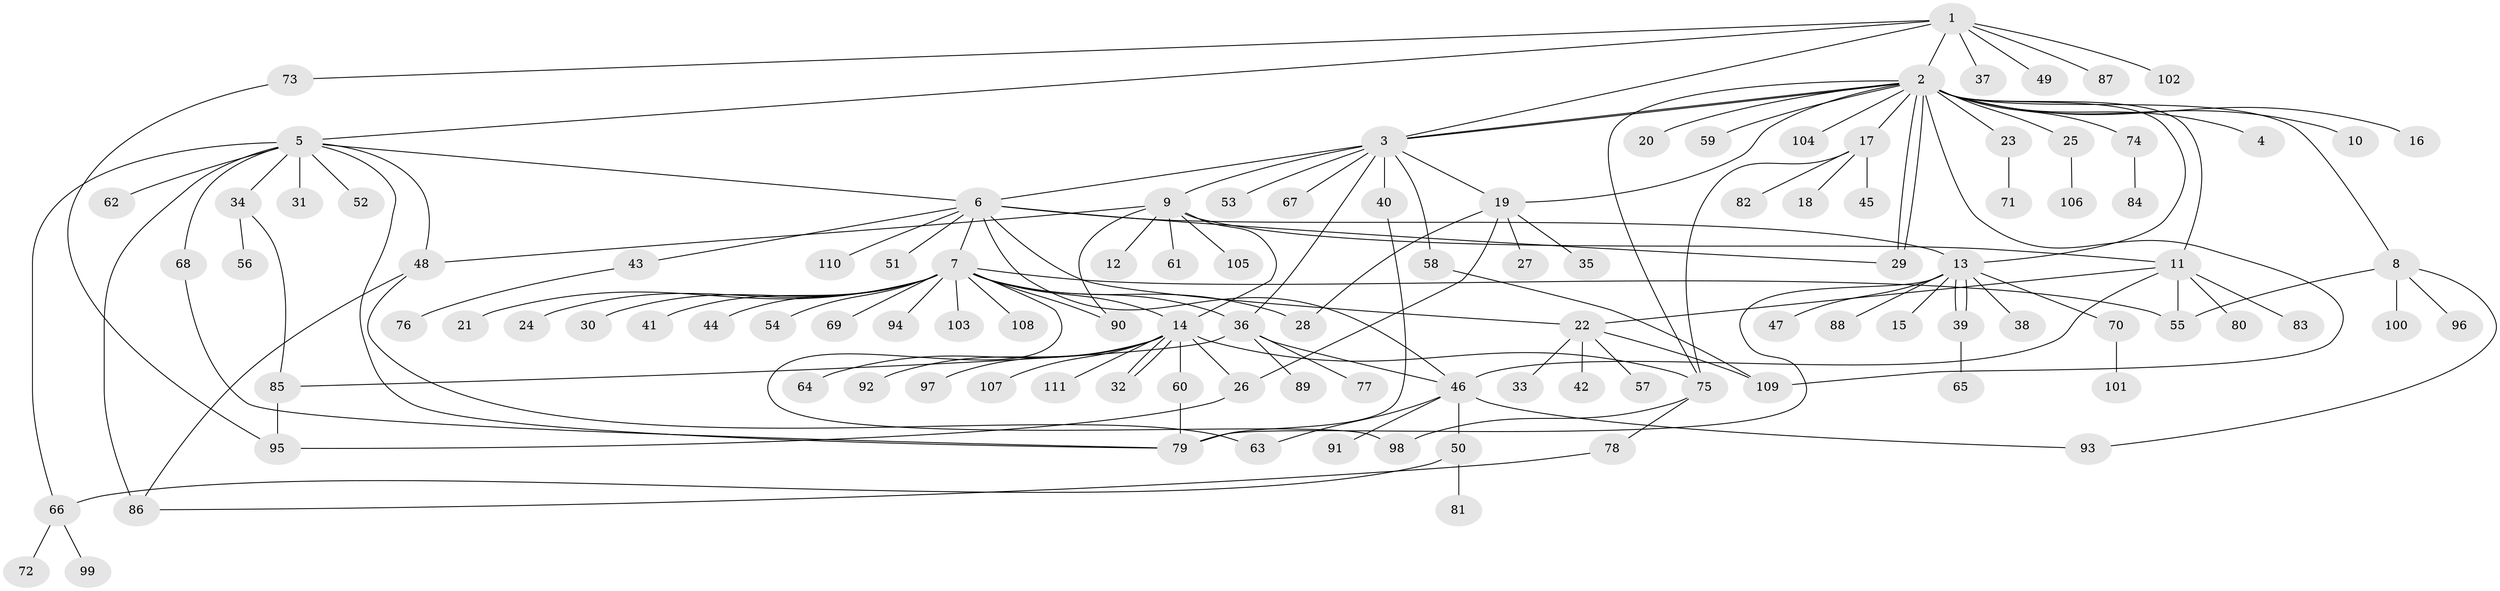 // coarse degree distribution, {1: 0.5357142857142857, 17: 0.017857142857142856, 2: 0.05357142857142857, 5: 0.07142857142857142, 15: 0.017857142857142856, 3: 0.07142857142857142, 4: 0.10714285714285714, 8: 0.03571428571428571, 6: 0.05357142857142857, 7: 0.017857142857142856, 9: 0.017857142857142856}
// Generated by graph-tools (version 1.1) at 2025/36/03/04/25 23:36:40]
// undirected, 111 vertices, 148 edges
graph export_dot {
  node [color=gray90,style=filled];
  1;
  2;
  3;
  4;
  5;
  6;
  7;
  8;
  9;
  10;
  11;
  12;
  13;
  14;
  15;
  16;
  17;
  18;
  19;
  20;
  21;
  22;
  23;
  24;
  25;
  26;
  27;
  28;
  29;
  30;
  31;
  32;
  33;
  34;
  35;
  36;
  37;
  38;
  39;
  40;
  41;
  42;
  43;
  44;
  45;
  46;
  47;
  48;
  49;
  50;
  51;
  52;
  53;
  54;
  55;
  56;
  57;
  58;
  59;
  60;
  61;
  62;
  63;
  64;
  65;
  66;
  67;
  68;
  69;
  70;
  71;
  72;
  73;
  74;
  75;
  76;
  77;
  78;
  79;
  80;
  81;
  82;
  83;
  84;
  85;
  86;
  87;
  88;
  89;
  90;
  91;
  92;
  93;
  94;
  95;
  96;
  97;
  98;
  99;
  100;
  101;
  102;
  103;
  104;
  105;
  106;
  107;
  108;
  109;
  110;
  111;
  1 -- 2;
  1 -- 3;
  1 -- 5;
  1 -- 37;
  1 -- 49;
  1 -- 73;
  1 -- 87;
  1 -- 102;
  2 -- 3;
  2 -- 3;
  2 -- 4;
  2 -- 8;
  2 -- 10;
  2 -- 11;
  2 -- 13;
  2 -- 16;
  2 -- 17;
  2 -- 19;
  2 -- 20;
  2 -- 23;
  2 -- 25;
  2 -- 29;
  2 -- 29;
  2 -- 59;
  2 -- 74;
  2 -- 75;
  2 -- 104;
  2 -- 109;
  3 -- 6;
  3 -- 9;
  3 -- 19;
  3 -- 36;
  3 -- 40;
  3 -- 53;
  3 -- 58;
  3 -- 67;
  5 -- 6;
  5 -- 31;
  5 -- 34;
  5 -- 48;
  5 -- 52;
  5 -- 62;
  5 -- 66;
  5 -- 68;
  5 -- 79;
  5 -- 86;
  6 -- 7;
  6 -- 13;
  6 -- 22;
  6 -- 29;
  6 -- 43;
  6 -- 46;
  6 -- 51;
  6 -- 110;
  7 -- 14;
  7 -- 21;
  7 -- 24;
  7 -- 28;
  7 -- 30;
  7 -- 36;
  7 -- 41;
  7 -- 44;
  7 -- 54;
  7 -- 55;
  7 -- 69;
  7 -- 90;
  7 -- 94;
  7 -- 98;
  7 -- 103;
  7 -- 108;
  8 -- 55;
  8 -- 93;
  8 -- 96;
  8 -- 100;
  9 -- 11;
  9 -- 12;
  9 -- 14;
  9 -- 48;
  9 -- 61;
  9 -- 90;
  9 -- 105;
  11 -- 22;
  11 -- 46;
  11 -- 55;
  11 -- 80;
  11 -- 83;
  13 -- 15;
  13 -- 38;
  13 -- 39;
  13 -- 39;
  13 -- 47;
  13 -- 70;
  13 -- 79;
  13 -- 88;
  14 -- 26;
  14 -- 32;
  14 -- 32;
  14 -- 60;
  14 -- 64;
  14 -- 75;
  14 -- 92;
  14 -- 97;
  14 -- 107;
  14 -- 111;
  17 -- 18;
  17 -- 45;
  17 -- 75;
  17 -- 82;
  19 -- 26;
  19 -- 27;
  19 -- 28;
  19 -- 35;
  22 -- 33;
  22 -- 42;
  22 -- 57;
  22 -- 109;
  23 -- 71;
  25 -- 106;
  26 -- 95;
  34 -- 56;
  34 -- 85;
  36 -- 46;
  36 -- 77;
  36 -- 85;
  36 -- 89;
  39 -- 65;
  40 -- 79;
  43 -- 76;
  46 -- 50;
  46 -- 63;
  46 -- 91;
  46 -- 93;
  48 -- 63;
  48 -- 86;
  50 -- 66;
  50 -- 81;
  58 -- 109;
  60 -- 79;
  66 -- 72;
  66 -- 99;
  68 -- 79;
  70 -- 101;
  73 -- 95;
  74 -- 84;
  75 -- 78;
  75 -- 98;
  78 -- 86;
  85 -- 95;
}
